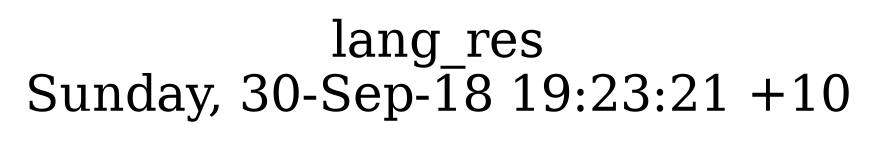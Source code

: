digraph G {
fontsize="24";
label="lang_res\nSunday, 30-Sep-18 19:23:21 +10";
nojustify=true;
ordering=out;
rankdir=LR;
size="30";
}
